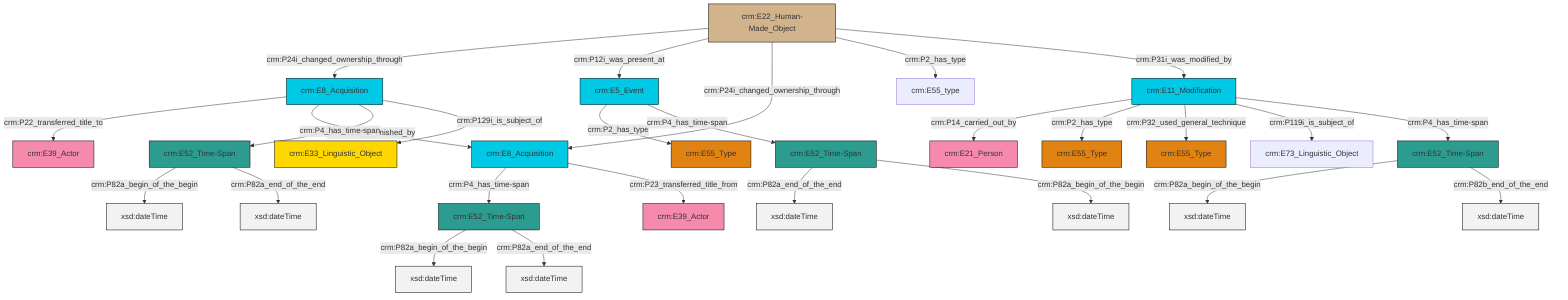 graph TD
classDef Literal fill:#f2f2f2,stroke:#000000;
classDef CRM_Entity fill:#FFFFFF,stroke:#000000;
classDef Temporal_Entity fill:#00C9E6, stroke:#000000;
classDef Type fill:#E18312, stroke:#000000;
classDef Time-Span fill:#2C9C91, stroke:#000000;
classDef Appellation fill:#FFEB7F, stroke:#000000;
classDef Place fill:#008836, stroke:#000000;
classDef Persistent_Item fill:#B266B2, stroke:#000000;
classDef Conceptual_Object fill:#FFD700, stroke:#000000;
classDef Physical_Thing fill:#D2B48C, stroke:#000000;
classDef Actor fill:#f58aad, stroke:#000000;
classDef PC_Classes fill:#4ce600, stroke:#000000;
classDef Multi fill:#cccccc,stroke:#000000;

2["crm:E22_Human-Made_Object"]:::Physical_Thing -->|crm:P24i_changed_ownership_through| 3["crm:E8_Acquisition"]:::Temporal_Entity
4["crm:E52_Time-Span"]:::Time-Span -->|crm:P82a_begin_of_the_begin| 5[xsd:dateTime]:::Literal
6["crm:E11_Modification"]:::Temporal_Entity -->|crm:P14_carried_out_by| 7["crm:E21_Person"]:::Actor
2["crm:E22_Human-Made_Object"]:::Physical_Thing -->|crm:P12i_was_present_at| 8["crm:E5_Event"]:::Temporal_Entity
9["crm:E52_Time-Span"]:::Time-Span -->|crm:P82a_begin_of_the_begin| 10[xsd:dateTime]:::Literal
2["crm:E22_Human-Made_Object"]:::Physical_Thing -->|crm:P24i_changed_ownership_through| 12["crm:E8_Acquisition"]:::Temporal_Entity
13["crm:E52_Time-Span"]:::Time-Span -->|crm:P82a_begin_of_the_begin| 14[xsd:dateTime]:::Literal
6["crm:E11_Modification"]:::Temporal_Entity -->|crm:P2_has_type| 15["crm:E55_Type"]:::Type
4["crm:E52_Time-Span"]:::Time-Span -->|crm:P82a_end_of_the_end| 16[xsd:dateTime]:::Literal
3["crm:E8_Acquisition"]:::Temporal_Entity -->|crm:P22_transferred_title_to| 17["crm:E39_Actor"]:::Actor
3["crm:E8_Acquisition"]:::Temporal_Entity -->|crm:P115i_is_finished_by| 12["crm:E8_Acquisition"]:::Temporal_Entity
2["crm:E22_Human-Made_Object"]:::Physical_Thing -->|crm:P2_has_type| 21["crm:E55_type"]:::Default
22["crm:E52_Time-Span"]:::Time-Span -->|crm:P82a_end_of_the_end| 23[xsd:dateTime]:::Literal
12["crm:E8_Acquisition"]:::Temporal_Entity -->|crm:P4_has_time-span| 9["crm:E52_Time-Span"]:::Time-Span
13["crm:E52_Time-Span"]:::Time-Span -->|crm:P82b_end_of_the_end| 27[xsd:dateTime]:::Literal
22["crm:E52_Time-Span"]:::Time-Span -->|crm:P82a_begin_of_the_begin| 28[xsd:dateTime]:::Literal
3["crm:E8_Acquisition"]:::Temporal_Entity -->|crm:P4_has_time-span| 4["crm:E52_Time-Span"]:::Time-Span
6["crm:E11_Modification"]:::Temporal_Entity -->|crm:P32_used_general_technique| 25["crm:E55_Type"]:::Type
6["crm:E11_Modification"]:::Temporal_Entity -->|crm:P119i_is_subject_of| 18["crm:E73_Linguistic_Object"]:::Default
12["crm:E8_Acquisition"]:::Temporal_Entity -->|crm:P23_transferred_title_from| 36["crm:E39_Actor"]:::Actor
2["crm:E22_Human-Made_Object"]:::Physical_Thing -->|crm:P31i_was_modified_by| 6["crm:E11_Modification"]:::Temporal_Entity
8["crm:E5_Event"]:::Temporal_Entity -->|crm:P2_has_type| 0["crm:E55_Type"]:::Type
3["crm:E8_Acquisition"]:::Temporal_Entity -->|crm:P129i_is_subject_of| 38["crm:E33_Linguistic_Object"]:::Conceptual_Object
8["crm:E5_Event"]:::Temporal_Entity -->|crm:P4_has_time-span| 22["crm:E52_Time-Span"]:::Time-Span
9["crm:E52_Time-Span"]:::Time-Span -->|crm:P82a_end_of_the_end| 43[xsd:dateTime]:::Literal
6["crm:E11_Modification"]:::Temporal_Entity -->|crm:P4_has_time-span| 13["crm:E52_Time-Span"]:::Time-Span